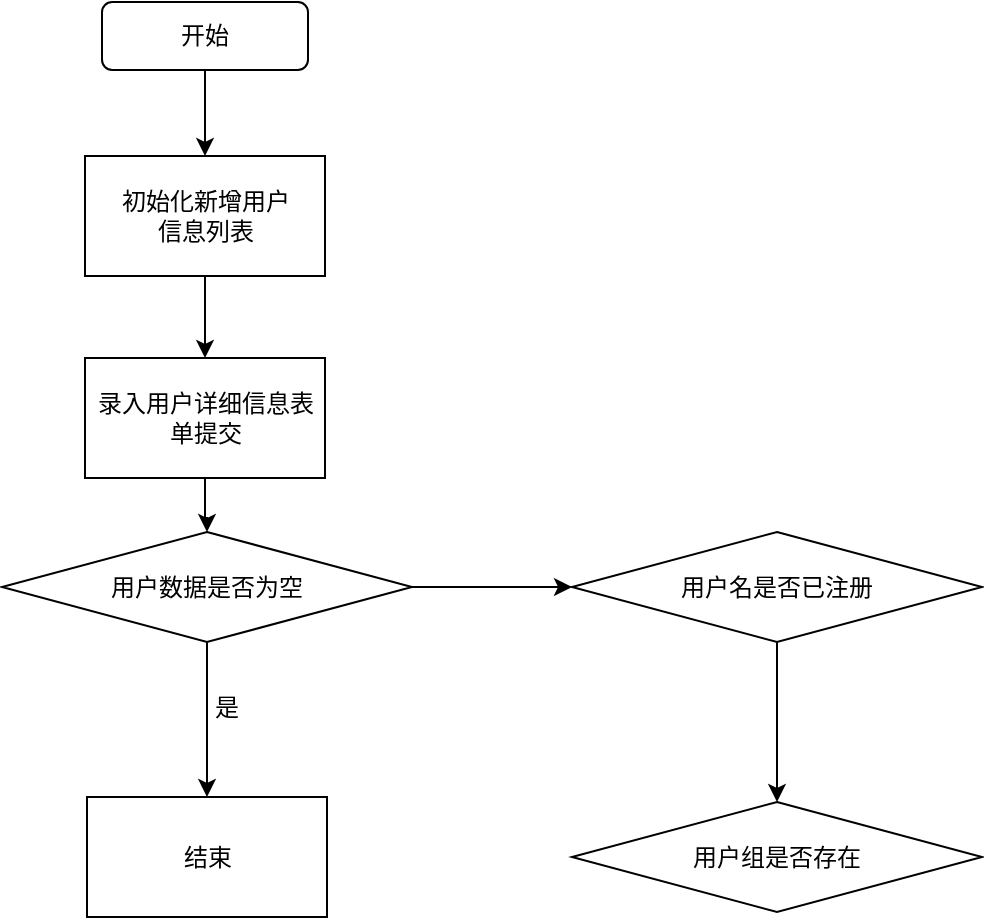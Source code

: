 <mxfile version="15.6.8" type="github">
  <diagram id="-0BICoxLbI8U1ZFrH4pM" name="Page-1">
    <mxGraphModel dx="1718" dy="935" grid="0" gridSize="10" guides="1" tooltips="1" connect="1" arrows="1" fold="1" page="1" pageScale="1" pageWidth="827" pageHeight="1169" math="0" shadow="0">
      <root>
        <mxCell id="0" />
        <mxCell id="1" parent="0" />
        <mxCell id="wqlNaEWefwMsOeoS0mQ8-5" value="" style="edgeStyle=orthogonalEdgeStyle;rounded=0;orthogonalLoop=1;jettySize=auto;html=1;" edge="1" parent="1" source="wqlNaEWefwMsOeoS0mQ8-1" target="wqlNaEWefwMsOeoS0mQ8-2">
          <mxGeometry relative="1" as="geometry" />
        </mxCell>
        <mxCell id="wqlNaEWefwMsOeoS0mQ8-1" value="开始" style="rounded=1;whiteSpace=wrap;html=1;" vertex="1" parent="1">
          <mxGeometry x="250" y="75" width="103" height="34" as="geometry" />
        </mxCell>
        <mxCell id="wqlNaEWefwMsOeoS0mQ8-7" value="" style="edgeStyle=orthogonalEdgeStyle;rounded=0;orthogonalLoop=1;jettySize=auto;html=1;" edge="1" parent="1" source="wqlNaEWefwMsOeoS0mQ8-2" target="wqlNaEWefwMsOeoS0mQ8-6">
          <mxGeometry relative="1" as="geometry" />
        </mxCell>
        <mxCell id="wqlNaEWefwMsOeoS0mQ8-2" value="初始化新增用户&lt;br&gt;信息列表" style="rounded=0;whiteSpace=wrap;html=1;" vertex="1" parent="1">
          <mxGeometry x="241.5" y="152" width="120" height="60" as="geometry" />
        </mxCell>
        <mxCell id="wqlNaEWefwMsOeoS0mQ8-9" value="" style="edgeStyle=orthogonalEdgeStyle;rounded=0;orthogonalLoop=1;jettySize=auto;html=1;" edge="1" parent="1" source="wqlNaEWefwMsOeoS0mQ8-6" target="wqlNaEWefwMsOeoS0mQ8-8">
          <mxGeometry relative="1" as="geometry" />
        </mxCell>
        <mxCell id="wqlNaEWefwMsOeoS0mQ8-6" value="录入用户详细信息表单提交" style="rounded=0;whiteSpace=wrap;html=1;" vertex="1" parent="1">
          <mxGeometry x="241.5" y="253" width="120" height="60" as="geometry" />
        </mxCell>
        <mxCell id="wqlNaEWefwMsOeoS0mQ8-11" value="" style="edgeStyle=orthogonalEdgeStyle;rounded=0;orthogonalLoop=1;jettySize=auto;html=1;" edge="1" parent="1" source="wqlNaEWefwMsOeoS0mQ8-8" target="wqlNaEWefwMsOeoS0mQ8-10">
          <mxGeometry relative="1" as="geometry" />
        </mxCell>
        <mxCell id="wqlNaEWefwMsOeoS0mQ8-15" value="" style="edgeStyle=orthogonalEdgeStyle;rounded=0;orthogonalLoop=1;jettySize=auto;html=1;" edge="1" parent="1" source="wqlNaEWefwMsOeoS0mQ8-8" target="wqlNaEWefwMsOeoS0mQ8-14">
          <mxGeometry relative="1" as="geometry" />
        </mxCell>
        <mxCell id="wqlNaEWefwMsOeoS0mQ8-8" value="用户数据是否为空" style="rhombus;whiteSpace=wrap;html=1;" vertex="1" parent="1">
          <mxGeometry x="200" y="340" width="205" height="55" as="geometry" />
        </mxCell>
        <mxCell id="wqlNaEWefwMsOeoS0mQ8-10" value="结束" style="whiteSpace=wrap;html=1;" vertex="1" parent="1">
          <mxGeometry x="242.5" y="472.5" width="120" height="60" as="geometry" />
        </mxCell>
        <mxCell id="wqlNaEWefwMsOeoS0mQ8-12" value="是" style="text;html=1;align=center;verticalAlign=middle;resizable=0;points=[];autosize=1;strokeColor=none;fillColor=none;" vertex="1" parent="1">
          <mxGeometry x="301" y="419" width="22" height="18" as="geometry" />
        </mxCell>
        <mxCell id="wqlNaEWefwMsOeoS0mQ8-17" value="" style="edgeStyle=orthogonalEdgeStyle;rounded=0;orthogonalLoop=1;jettySize=auto;html=1;" edge="1" parent="1" source="wqlNaEWefwMsOeoS0mQ8-14" target="wqlNaEWefwMsOeoS0mQ8-16">
          <mxGeometry relative="1" as="geometry" />
        </mxCell>
        <mxCell id="wqlNaEWefwMsOeoS0mQ8-14" value="用户名是否已注册" style="rhombus;whiteSpace=wrap;html=1;" vertex="1" parent="1">
          <mxGeometry x="485" y="340" width="205" height="55" as="geometry" />
        </mxCell>
        <mxCell id="wqlNaEWefwMsOeoS0mQ8-16" value="用户组是否存在" style="rhombus;whiteSpace=wrap;html=1;" vertex="1" parent="1">
          <mxGeometry x="485" y="475" width="205" height="55" as="geometry" />
        </mxCell>
      </root>
    </mxGraphModel>
  </diagram>
</mxfile>
